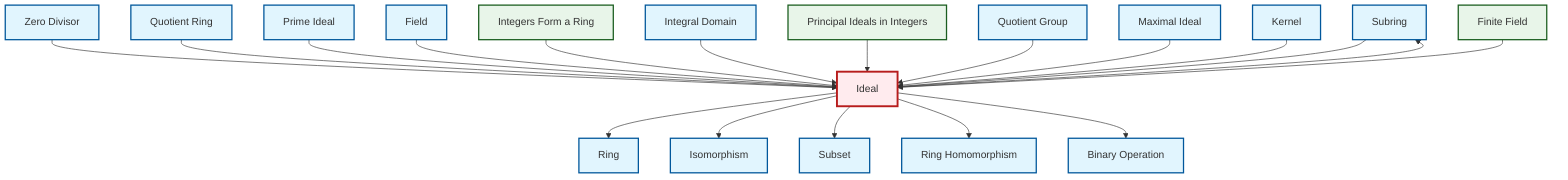graph TD
    classDef definition fill:#e1f5fe,stroke:#01579b,stroke-width:2px
    classDef theorem fill:#f3e5f5,stroke:#4a148c,stroke-width:2px
    classDef axiom fill:#fff3e0,stroke:#e65100,stroke-width:2px
    classDef example fill:#e8f5e9,stroke:#1b5e20,stroke-width:2px
    classDef current fill:#ffebee,stroke:#b71c1c,stroke-width:3px
    def-subring["Subring"]:::definition
    def-quotient-ring["Quotient Ring"]:::definition
    def-kernel["Kernel"]:::definition
    def-ideal["Ideal"]:::definition
    def-ring["Ring"]:::definition
    def-ring-homomorphism["Ring Homomorphism"]:::definition
    def-isomorphism["Isomorphism"]:::definition
    ex-finite-field["Finite Field"]:::example
    ex-integers-ring["Integers Form a Ring"]:::example
    ex-principal-ideal["Principal Ideals in Integers"]:::example
    def-binary-operation["Binary Operation"]:::definition
    def-field["Field"]:::definition
    def-quotient-group["Quotient Group"]:::definition
    def-prime-ideal["Prime Ideal"]:::definition
    def-subset["Subset"]:::definition
    def-maximal-ideal["Maximal Ideal"]:::definition
    def-zero-divisor["Zero Divisor"]:::definition
    def-integral-domain["Integral Domain"]:::definition
    def-ideal --> def-ring
    def-zero-divisor --> def-ideal
    def-quotient-ring --> def-ideal
    def-prime-ideal --> def-ideal
    def-field --> def-ideal
    ex-integers-ring --> def-ideal
    def-ideal --> def-subring
    def-ideal --> def-isomorphism
    def-ideal --> def-subset
    def-integral-domain --> def-ideal
    ex-principal-ideal --> def-ideal
    def-quotient-group --> def-ideal
    def-maximal-ideal --> def-ideal
    def-subring --> def-ideal
    def-ideal --> def-ring-homomorphism
    def-ideal --> def-binary-operation
    def-kernel --> def-ideal
    ex-finite-field --> def-ideal
    class def-ideal current